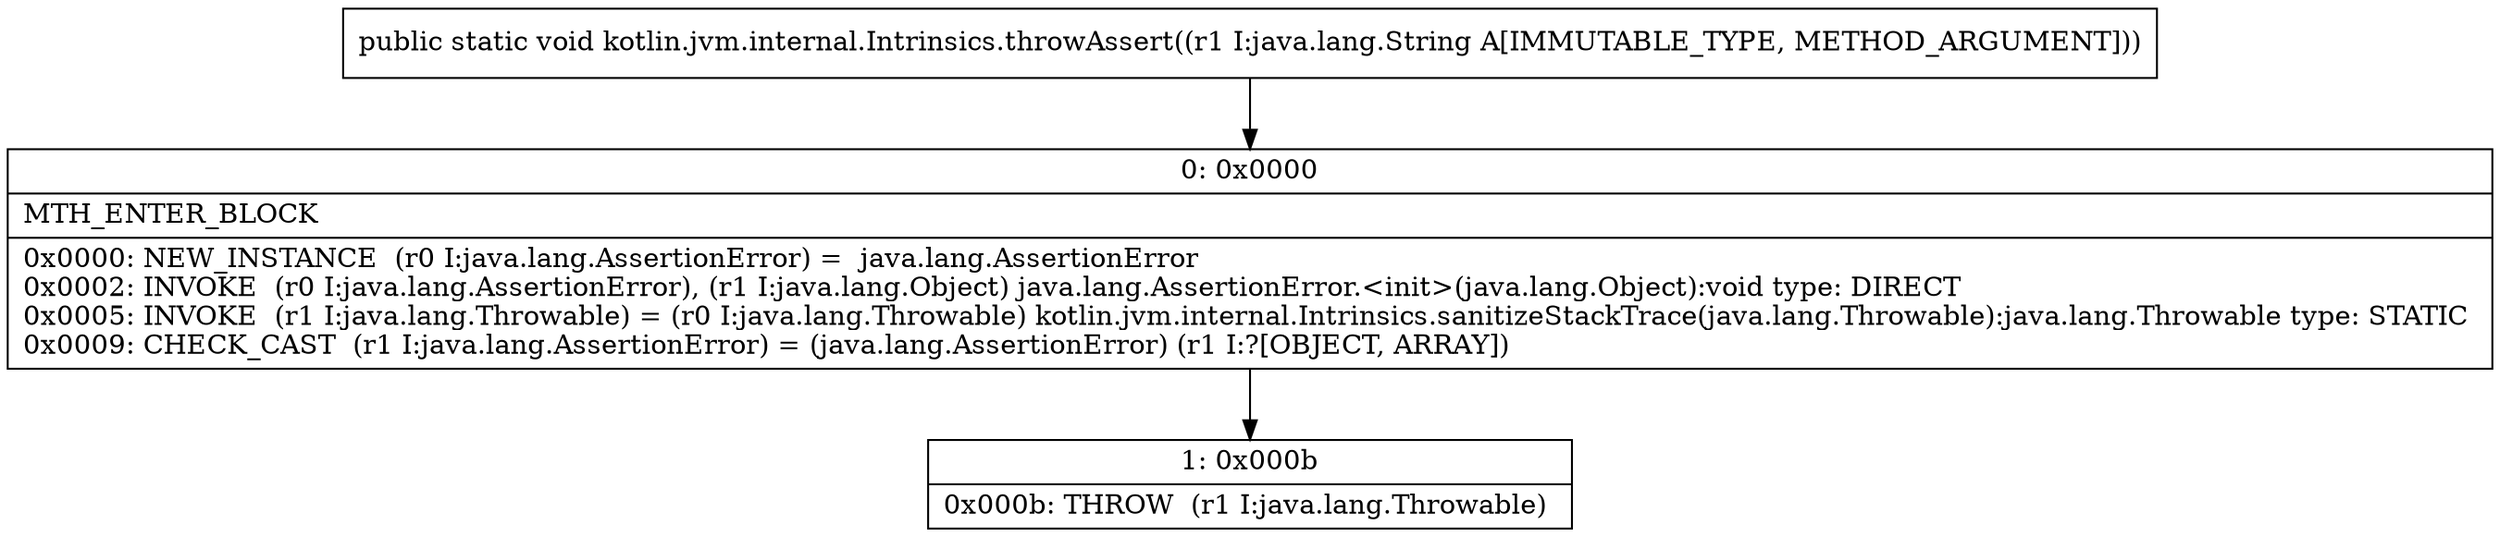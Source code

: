 digraph "CFG forkotlin.jvm.internal.Intrinsics.throwAssert(Ljava\/lang\/String;)V" {
Node_0 [shape=record,label="{0\:\ 0x0000|MTH_ENTER_BLOCK\l|0x0000: NEW_INSTANCE  (r0 I:java.lang.AssertionError) =  java.lang.AssertionError \l0x0002: INVOKE  (r0 I:java.lang.AssertionError), (r1 I:java.lang.Object) java.lang.AssertionError.\<init\>(java.lang.Object):void type: DIRECT \l0x0005: INVOKE  (r1 I:java.lang.Throwable) = (r0 I:java.lang.Throwable) kotlin.jvm.internal.Intrinsics.sanitizeStackTrace(java.lang.Throwable):java.lang.Throwable type: STATIC \l0x0009: CHECK_CAST  (r1 I:java.lang.AssertionError) = (java.lang.AssertionError) (r1 I:?[OBJECT, ARRAY]) \l}"];
Node_1 [shape=record,label="{1\:\ 0x000b|0x000b: THROW  (r1 I:java.lang.Throwable) \l}"];
MethodNode[shape=record,label="{public static void kotlin.jvm.internal.Intrinsics.throwAssert((r1 I:java.lang.String A[IMMUTABLE_TYPE, METHOD_ARGUMENT])) }"];
MethodNode -> Node_0;
Node_0 -> Node_1;
}

